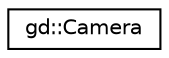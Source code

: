 digraph "Graphical Class Hierarchy"
{
  edge [fontname="Helvetica",fontsize="10",labelfontname="Helvetica",labelfontsize="10"];
  node [fontname="Helvetica",fontsize="10",shape=record];
  rankdir="LR";
  Node1 [label="gd::Camera",height=0.2,width=0.4,color="black", fillcolor="white", style="filled",URL="$classgd_1_1_camera.html",tooltip="A camera is used to render a specific area of a layout. "];
}

